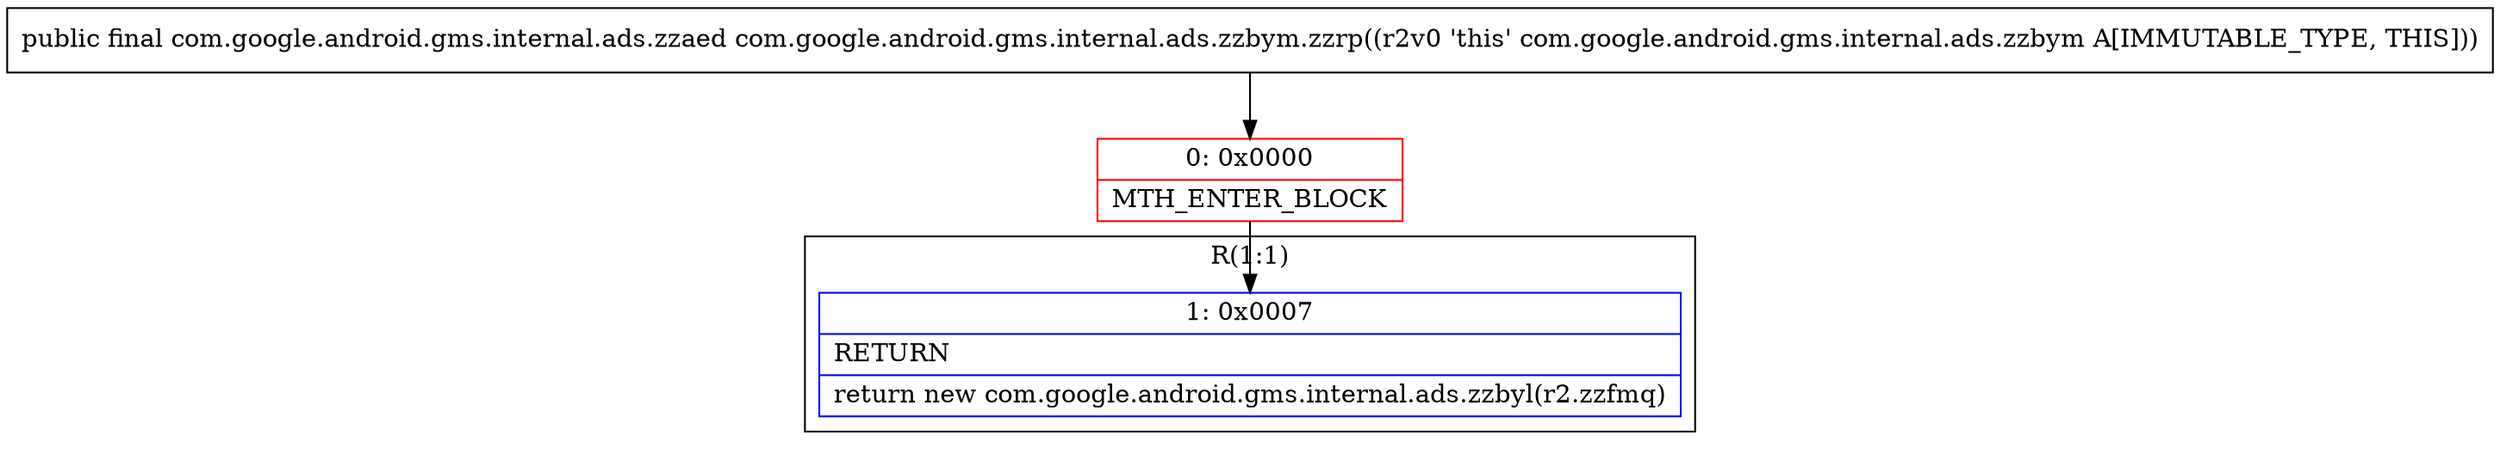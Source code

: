 digraph "CFG forcom.google.android.gms.internal.ads.zzbym.zzrp()Lcom\/google\/android\/gms\/internal\/ads\/zzaed;" {
subgraph cluster_Region_1743868154 {
label = "R(1:1)";
node [shape=record,color=blue];
Node_1 [shape=record,label="{1\:\ 0x0007|RETURN\l|return new com.google.android.gms.internal.ads.zzbyl(r2.zzfmq)\l}"];
}
Node_0 [shape=record,color=red,label="{0\:\ 0x0000|MTH_ENTER_BLOCK\l}"];
MethodNode[shape=record,label="{public final com.google.android.gms.internal.ads.zzaed com.google.android.gms.internal.ads.zzbym.zzrp((r2v0 'this' com.google.android.gms.internal.ads.zzbym A[IMMUTABLE_TYPE, THIS])) }"];
MethodNode -> Node_0;
Node_0 -> Node_1;
}

